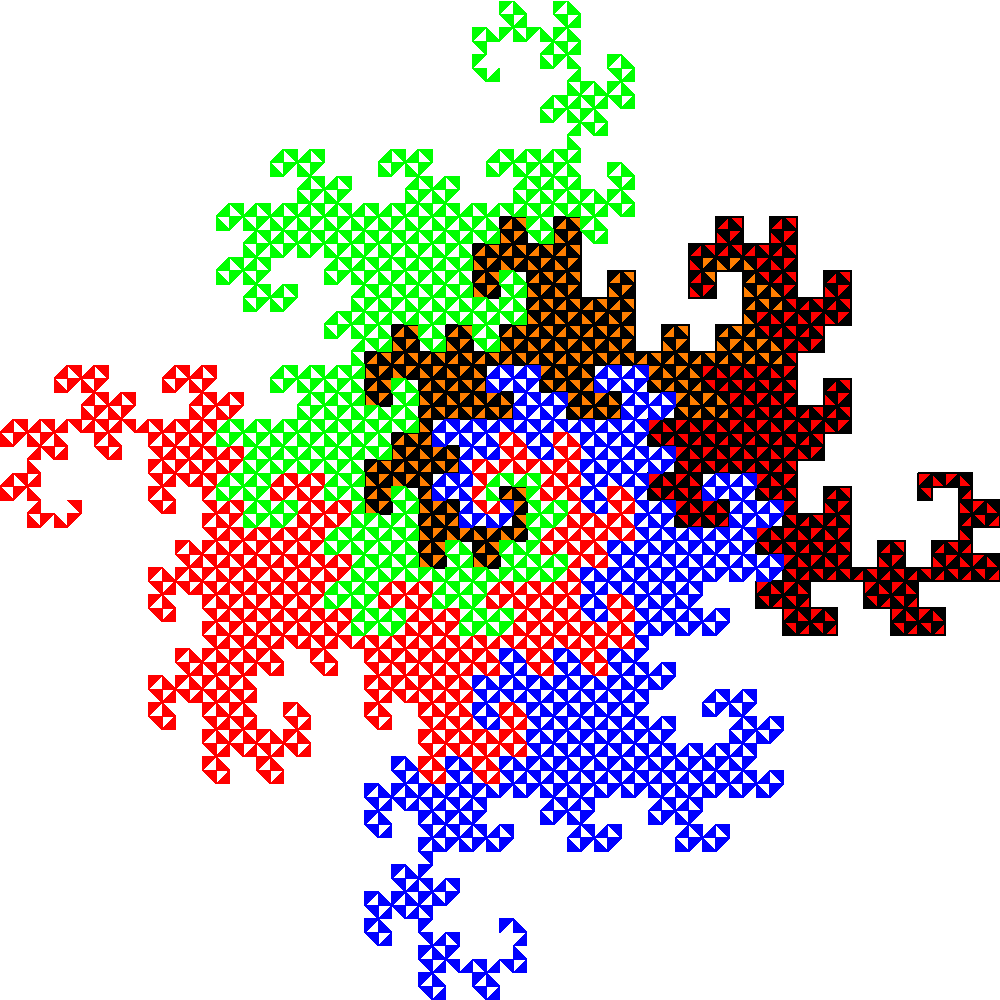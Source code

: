 pair crease(pair z1, pair z2, bool left)
{
  pair dz = z2 - z1;

  if (left)
    return z1 + dz * (0.5, 0.5);
  else
    return z1 + dz * (0.5, -0.5);
}

pair[] fold(pair[] oldz)
{
  int n = oldz.length;
  pair[] newz = new pair[2n-1];

  for (int i = 0; i < n-1; ++i)
  {
    newz[2i] = oldz[i];
    newz[2i+1] = crease(oldz[i], oldz[i+1], i%2==0);
  }

  newz[2(n-1)] = oldz[n-1];

  return newz;
}

pair[] dragon(int n, pair[] base={})
{
  if (base.length == 0)
    if (n%2 == 0)
      base = new pair[] {(0,0), (1,1) };
    else
      base = new pair[] {(0,0), (1,0) };

  pair[] z = base;

  for (int i = 1; i < n; ++i)
    z = fold(z);

  return z;
}

void draw(pair[] z)
{
  int n = z.length;
  guide g;

  for (int i = 0; i < n; ++i) {
    g = g -- z[i];
  }

  draw(g);
}

void drawtris(pair[] z, pen p = currentpen)
{
  int n = z.length;

  for (int i = 0; i < n-2; i+=2)
    fill(z[i] -- z[i+1] -- z[i+2] -- cycle, p);
}

void drawtris(pair[] z, pen p1, pen p2)
{
  int n = z.length;

  for (int i = 0; i < n-2; i+=2)
    fill(z[i] -- z[i+1] -- z[i+2] -- cycle, 2i < n-1 ? p1 : p2);
}

void drawblocks(pair[] z, pen p1, pen p2)
{
  int n = z.length;

  for (int i = 0; i < n-2; i+=2) {
    pair z0 = z[i], z1 = z[i+1], z2 = z[i+2], z3 = z0+z2-z1; 
    path p = z0--z1--z2--z3--cycle;
    fill(p, 2i < n-1 ? p1 : p2);
    draw(p);
  }
}



size(500,0);

int n = 11;
drawblocks(dragon(n), orange, red);
drawtris(dragon(n, new pair[] {(0,0), (1,0)}), black);
drawtris(dragon(n, new pair[] {(0,0), (0,-1)}), blue);
drawtris(dragon(n, new pair[] {(0,0), (-1,0)}), red);
drawtris(dragon(n, new pair[] {(0,0), (0,1)}),  green);
shipout();
